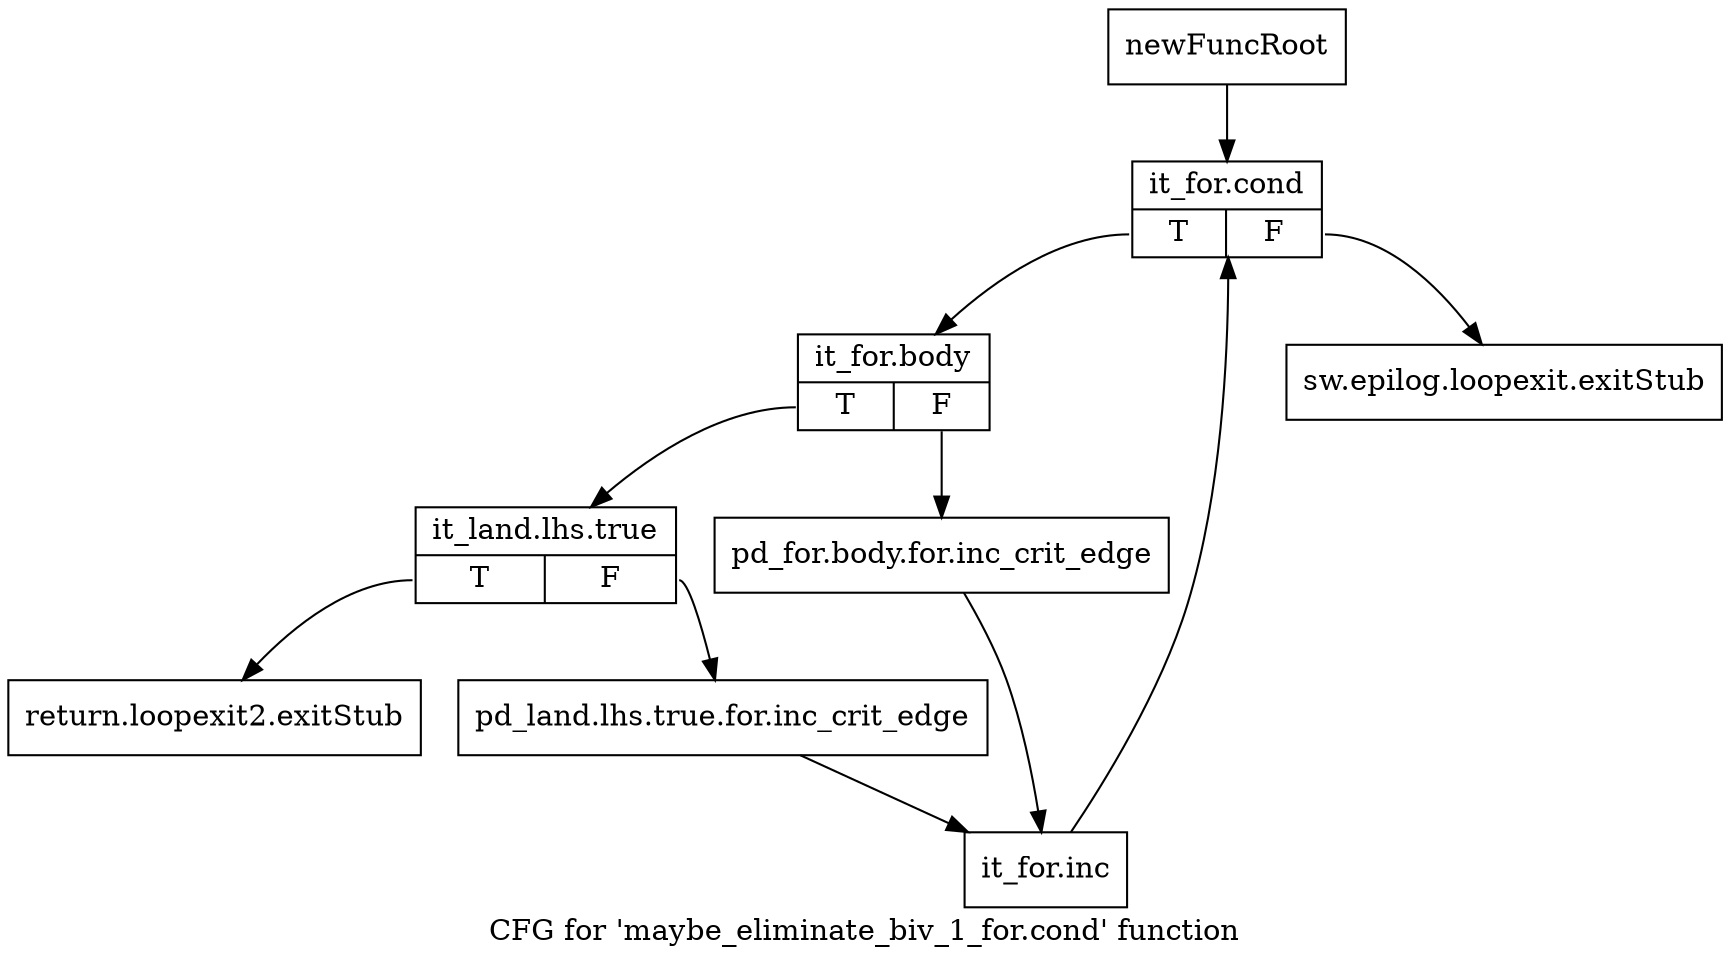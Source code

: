 digraph "CFG for 'maybe_eliminate_biv_1_for.cond' function" {
	label="CFG for 'maybe_eliminate_biv_1_for.cond' function";

	Node0xb672d70 [shape=record,label="{newFuncRoot}"];
	Node0xb672d70 -> Node0xb672e60;
	Node0xb672dc0 [shape=record,label="{sw.epilog.loopexit.exitStub}"];
	Node0xb672e10 [shape=record,label="{return.loopexit2.exitStub}"];
	Node0xb672e60 [shape=record,label="{it_for.cond|{<s0>T|<s1>F}}"];
	Node0xb672e60:s0 -> Node0xb672eb0;
	Node0xb672e60:s1 -> Node0xb672dc0;
	Node0xb672eb0 [shape=record,label="{it_for.body|{<s0>T|<s1>F}}"];
	Node0xb672eb0:s0 -> Node0xb6737e0;
	Node0xb672eb0:s1 -> Node0xb673790;
	Node0xb673790 [shape=record,label="{pd_for.body.for.inc_crit_edge}"];
	Node0xb673790 -> Node0xb673880;
	Node0xb6737e0 [shape=record,label="{it_land.lhs.true|{<s0>T|<s1>F}}"];
	Node0xb6737e0:s0 -> Node0xb672e10;
	Node0xb6737e0:s1 -> Node0xb673830;
	Node0xb673830 [shape=record,label="{pd_land.lhs.true.for.inc_crit_edge}"];
	Node0xb673830 -> Node0xb673880;
	Node0xb673880 [shape=record,label="{it_for.inc}"];
	Node0xb673880 -> Node0xb672e60;
}
